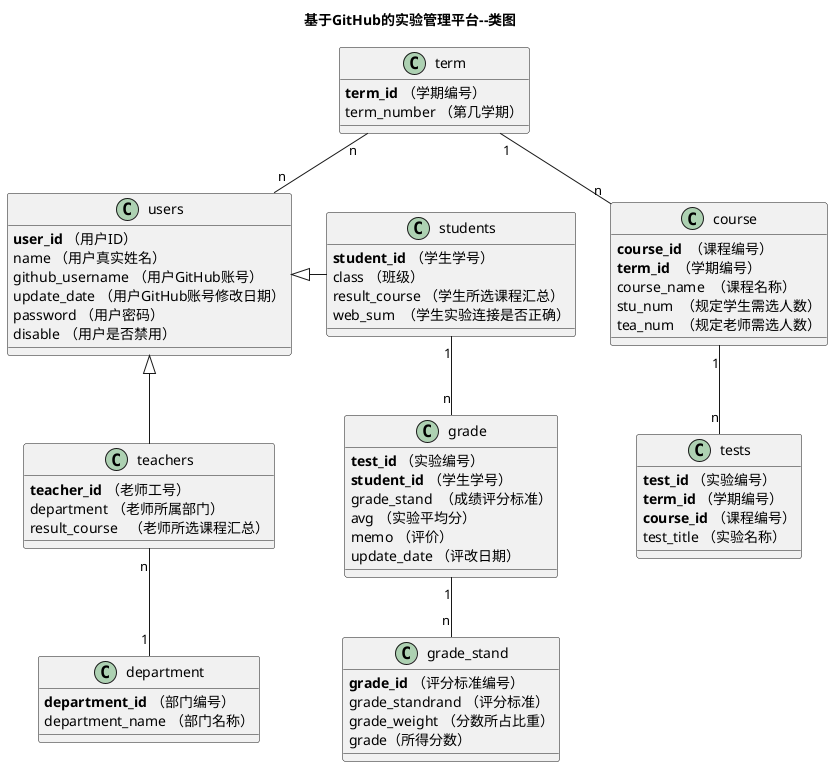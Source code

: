 @startuml
title 基于GitHub的实验管理平台--类图
class users {
    <b>user_id</b> （用户ID）
    name （用户真实姓名）
    github_username （用户GitHub账号）
    update_date （用户GitHub账号修改日期）
    password （用户密码）
    disable （用户是否禁用）
}
class teachers{
    <b>teacher_id</b> （老师工号）
    department （老师所属部门）
    result_course   （老师所选课程汇总）
}
class students{
    <b>student_id</b> （学生学号）
    class （班级）
    result_course （学生所选课程汇总）
    web_sum  （学生实验连接是否正确）
}
users <|- students
users <|-- teachers
class course{
    <b>course_id</b>  （课程编号）
    <b>term_id</b>  （学期编号）
    course_name  （课程名称）
    stu_num  （规定学生需选人数）
    tea_num  （规定老师需选人数）
}
class tests {
    <b>test_id</b> （实验编号）
    <b>term_id</b> （学期编号）
    <b>course_id</b> （课程编号）
    test_title （实验名称）
}
class grade {
    <b>test_id</b> （实验编号）
    <b>student_id</b> （学生学号）
    grade_stand  （成绩评分标准）
    avg （实验平均分）
    memo （评价）
    update_date （评改日期）
}
class grade_stand{
    <b>grade_id</b> （评分标准编号）
    grade_standrand （评分标准）
    grade_weight （分数所占比重）
    grade（所得分数）
}
class term{
    <b>term_id</b> （学期编号）
    term_number （第几学期）
}
class department{
    <b>department_id</b> （部门编号）
    department_name （部门名称）
}
teachers "n" -- "1"  department
students "1" -- "n"  grade
grade "1" -- "n"  grade_stand
term "1" -- "n"  course
term "n" -- "n"  users
course "1" -- "n"  tests
@enduml

